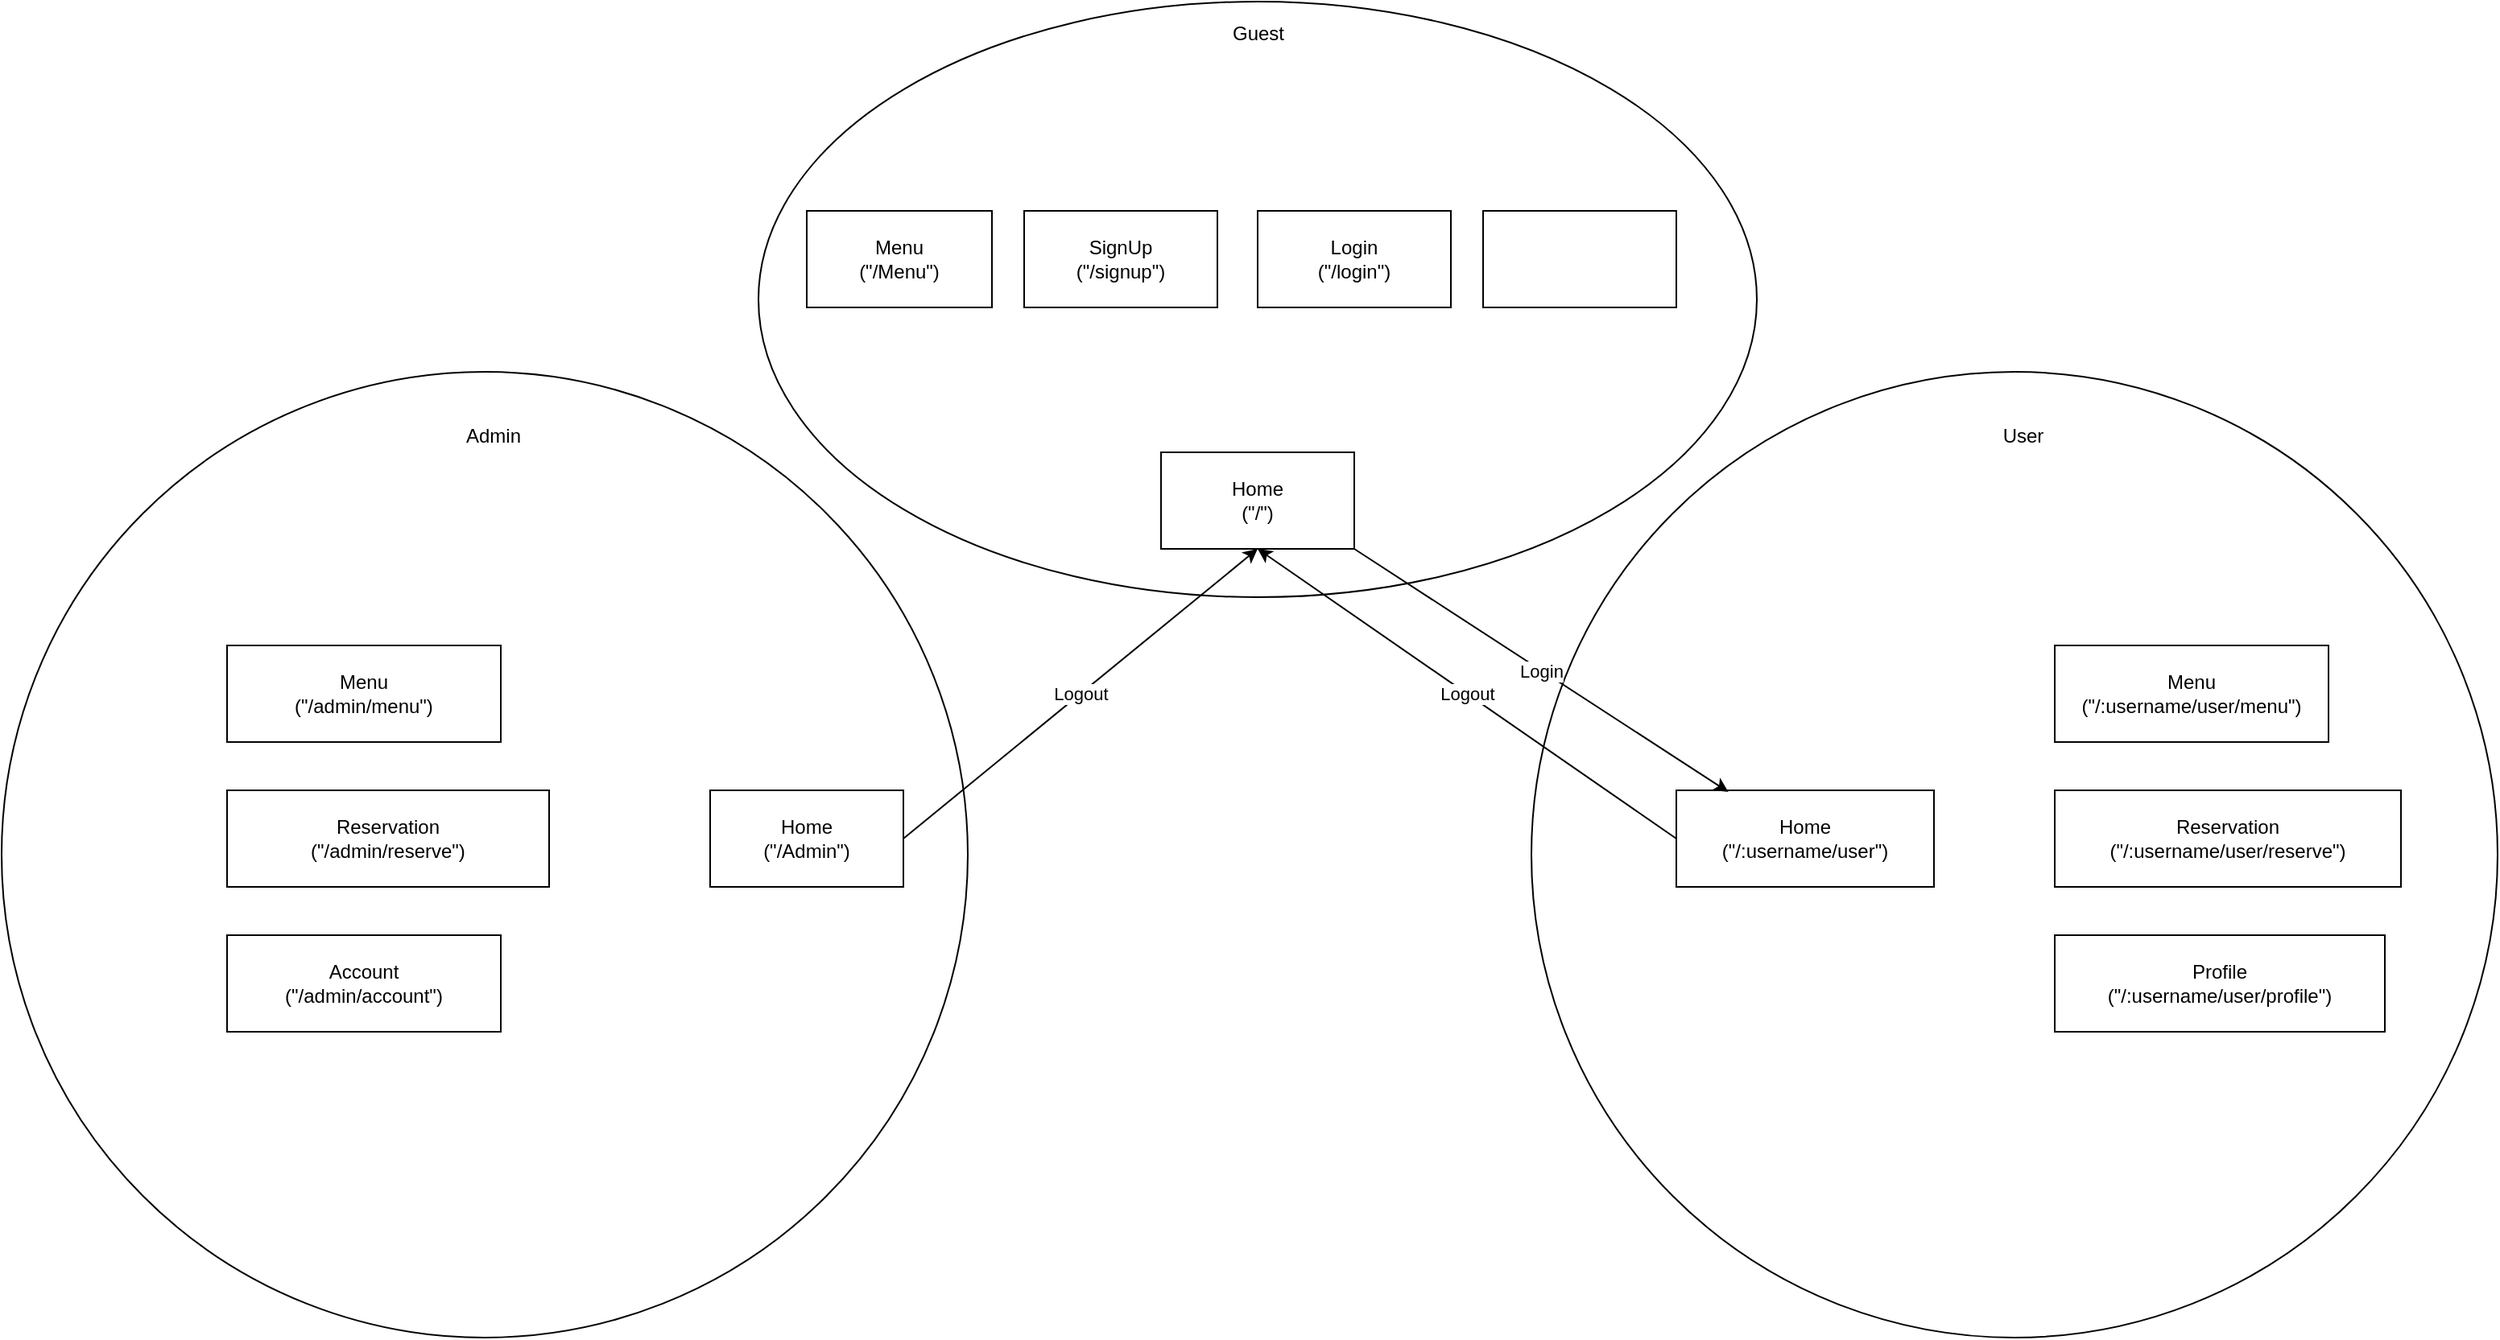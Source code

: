 <mxfile version="13.10.9" type="github">
  <diagram id="AnGQJXJ1mIcnuze-KAH3" name="Page-1">
    <mxGraphModel dx="2021" dy="706" grid="1" gridSize="10" guides="1" tooltips="1" connect="1" arrows="1" fold="1" page="1" pageScale="1" pageWidth="850" pageHeight="1100" math="0" shadow="0">
      <root>
        <mxCell id="0" />
        <mxCell id="1" parent="0" />
        <mxCell id="v9-wjGge3q2c8ft5hGrd-7" value="" style="ellipse;whiteSpace=wrap;html=1;" vertex="1" parent="1">
          <mxGeometry x="210" y="240" width="620" height="370" as="geometry" />
        </mxCell>
        <mxCell id="v9-wjGge3q2c8ft5hGrd-8" value="Guest" style="text;html=1;align=center;verticalAlign=middle;resizable=0;points=[];autosize=1;" vertex="1" parent="1">
          <mxGeometry x="495" y="250" width="50" height="20" as="geometry" />
        </mxCell>
        <mxCell id="v9-wjGge3q2c8ft5hGrd-10" value="Home&lt;br&gt;(&quot;/&quot;)" style="rounded=0;whiteSpace=wrap;html=1;" vertex="1" parent="1">
          <mxGeometry x="460" y="520" width="120" height="60" as="geometry" />
        </mxCell>
        <mxCell id="v9-wjGge3q2c8ft5hGrd-11" value="Menu&lt;br&gt;(&quot;/Menu&quot;)" style="rounded=0;whiteSpace=wrap;html=1;" vertex="1" parent="1">
          <mxGeometry x="240" y="370" width="115" height="60" as="geometry" />
        </mxCell>
        <mxCell id="v9-wjGge3q2c8ft5hGrd-12" value="SignUp&lt;br&gt;(&quot;/signup&quot;)" style="rounded=0;whiteSpace=wrap;html=1;" vertex="1" parent="1">
          <mxGeometry x="375" y="370" width="120" height="60" as="geometry" />
        </mxCell>
        <mxCell id="v9-wjGge3q2c8ft5hGrd-13" value="Login&lt;br&gt;(&quot;/login&quot;)" style="rounded=0;whiteSpace=wrap;html=1;" vertex="1" parent="1">
          <mxGeometry x="520" y="370" width="120" height="60" as="geometry" />
        </mxCell>
        <mxCell id="v9-wjGge3q2c8ft5hGrd-14" value="" style="rounded=0;whiteSpace=wrap;html=1;" vertex="1" parent="1">
          <mxGeometry x="660" y="370" width="120" height="60" as="geometry" />
        </mxCell>
        <mxCell id="v9-wjGge3q2c8ft5hGrd-16" value="" style="ellipse;whiteSpace=wrap;html=1;" vertex="1" parent="1">
          <mxGeometry x="-260" y="470" width="600" height="600" as="geometry" />
        </mxCell>
        <mxCell id="v9-wjGge3q2c8ft5hGrd-17" value="Admin" style="text;html=1;align=center;verticalAlign=middle;resizable=0;points=[];autosize=1;" vertex="1" parent="1">
          <mxGeometry x="20" y="500" width="50" height="20" as="geometry" />
        </mxCell>
        <mxCell id="v9-wjGge3q2c8ft5hGrd-18" value="Home&lt;br&gt;(&quot;/Admin&quot;)" style="rounded=0;whiteSpace=wrap;html=1;" vertex="1" parent="1">
          <mxGeometry x="180" y="730" width="120" height="60" as="geometry" />
        </mxCell>
        <mxCell id="v9-wjGge3q2c8ft5hGrd-19" value="Menu&lt;br&gt;(&quot;/admin/menu&quot;)" style="rounded=0;whiteSpace=wrap;html=1;" vertex="1" parent="1">
          <mxGeometry x="-120" y="640" width="170" height="60" as="geometry" />
        </mxCell>
        <mxCell id="v9-wjGge3q2c8ft5hGrd-20" value="Reservation&lt;br&gt;(&quot;/admin/reserve&quot;)" style="rounded=0;whiteSpace=wrap;html=1;" vertex="1" parent="1">
          <mxGeometry x="-120" y="730" width="200" height="60" as="geometry" />
        </mxCell>
        <mxCell id="v9-wjGge3q2c8ft5hGrd-21" value="Account&lt;br&gt;(&quot;/admin/account&quot;)" style="rounded=0;whiteSpace=wrap;html=1;" vertex="1" parent="1">
          <mxGeometry x="-120" y="820" width="170" height="60" as="geometry" />
        </mxCell>
        <mxCell id="v9-wjGge3q2c8ft5hGrd-24" value="" style="ellipse;whiteSpace=wrap;html=1;" vertex="1" parent="1">
          <mxGeometry x="690" y="470" width="600" height="600" as="geometry" />
        </mxCell>
        <mxCell id="v9-wjGge3q2c8ft5hGrd-25" value="User" style="text;html=1;align=center;verticalAlign=middle;resizable=0;points=[];autosize=1;" vertex="1" parent="1">
          <mxGeometry x="975" y="500" width="40" height="20" as="geometry" />
        </mxCell>
        <mxCell id="v9-wjGge3q2c8ft5hGrd-26" value="Home&lt;br&gt;(&quot;/:username/user&quot;)" style="rounded=0;whiteSpace=wrap;html=1;" vertex="1" parent="1">
          <mxGeometry x="780" y="730" width="160" height="60" as="geometry" />
        </mxCell>
        <mxCell id="v9-wjGge3q2c8ft5hGrd-27" value="Menu&lt;br&gt;(&quot;/:username/user/menu&quot;)" style="rounded=0;whiteSpace=wrap;html=1;" vertex="1" parent="1">
          <mxGeometry x="1015" y="640" width="170" height="60" as="geometry" />
        </mxCell>
        <mxCell id="v9-wjGge3q2c8ft5hGrd-28" value="Reservation&lt;br&gt;(&quot;/:username/user/reserve&quot;)" style="rounded=0;whiteSpace=wrap;html=1;" vertex="1" parent="1">
          <mxGeometry x="1015" y="730" width="215" height="60" as="geometry" />
        </mxCell>
        <mxCell id="v9-wjGge3q2c8ft5hGrd-29" value="Profile&lt;br&gt;(&quot;/:username/user/profile&quot;)" style="rounded=0;whiteSpace=wrap;html=1;" vertex="1" parent="1">
          <mxGeometry x="1015" y="820" width="205" height="60" as="geometry" />
        </mxCell>
        <mxCell id="v9-wjGge3q2c8ft5hGrd-30" value="" style="endArrow=classic;html=1;entryX=0.5;entryY=1;entryDx=0;entryDy=0;exitX=0;exitY=0.5;exitDx=0;exitDy=0;" edge="1" parent="1" source="v9-wjGge3q2c8ft5hGrd-26" target="v9-wjGge3q2c8ft5hGrd-10">
          <mxGeometry relative="1" as="geometry">
            <mxPoint x="530" y="750" as="sourcePoint" />
            <mxPoint x="630" y="750" as="targetPoint" />
          </mxGeometry>
        </mxCell>
        <mxCell id="v9-wjGge3q2c8ft5hGrd-31" value="Logout" style="edgeLabel;resizable=0;html=1;align=center;verticalAlign=middle;" connectable="0" vertex="1" parent="v9-wjGge3q2c8ft5hGrd-30">
          <mxGeometry relative="1" as="geometry" />
        </mxCell>
        <mxCell id="v9-wjGge3q2c8ft5hGrd-32" value="" style="endArrow=classic;html=1;entryX=0.5;entryY=1;entryDx=0;entryDy=0;exitX=1;exitY=0.5;exitDx=0;exitDy=0;" edge="1" parent="1" source="v9-wjGge3q2c8ft5hGrd-18" target="v9-wjGge3q2c8ft5hGrd-10">
          <mxGeometry relative="1" as="geometry">
            <mxPoint x="790" y="770" as="sourcePoint" />
            <mxPoint x="530" y="590" as="targetPoint" />
          </mxGeometry>
        </mxCell>
        <mxCell id="v9-wjGge3q2c8ft5hGrd-33" value="Logout" style="edgeLabel;resizable=0;html=1;align=center;verticalAlign=middle;" connectable="0" vertex="1" parent="v9-wjGge3q2c8ft5hGrd-32">
          <mxGeometry relative="1" as="geometry" />
        </mxCell>
        <mxCell id="v9-wjGge3q2c8ft5hGrd-34" value="" style="endArrow=classic;html=1;entryX=0.202;entryY=0.017;entryDx=0;entryDy=0;exitX=1;exitY=1;exitDx=0;exitDy=0;entryPerimeter=0;" edge="1" parent="1" source="v9-wjGge3q2c8ft5hGrd-10" target="v9-wjGge3q2c8ft5hGrd-26">
          <mxGeometry relative="1" as="geometry">
            <mxPoint x="790" y="770" as="sourcePoint" />
            <mxPoint x="530" y="590" as="targetPoint" />
          </mxGeometry>
        </mxCell>
        <mxCell id="v9-wjGge3q2c8ft5hGrd-35" value="Login" style="edgeLabel;resizable=0;html=1;align=center;verticalAlign=middle;" connectable="0" vertex="1" parent="v9-wjGge3q2c8ft5hGrd-34">
          <mxGeometry relative="1" as="geometry" />
        </mxCell>
      </root>
    </mxGraphModel>
  </diagram>
</mxfile>
